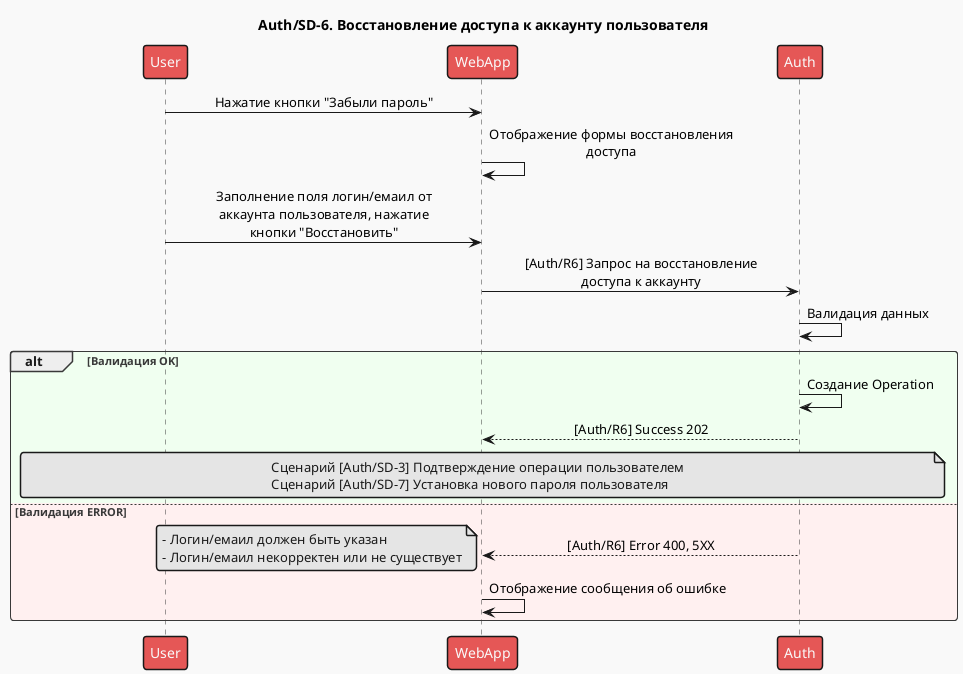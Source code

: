 # Auth/SD-6. Восстановление доступа к аккаунту пользователя

@startuml
!theme mars

skinparam {
    MaxMessageSize 250
}

skinparam sequence {
    ParticipantPadding 125
    MessageAlign center
}

participant "User" as usr order 10
participant "WebApp" as app order 20
participant "Auth" as auth order 30

title Auth/SD-6. Восстановление доступа к аккаунту пользователя

usr -> app: Нажатие кнопки "Забыли пароль"
app -> app: Отображение формы восстановления доступа
usr -> app: Заполнение поля логин/емаил от аккаунта пользователя, нажатие кнопки "Восстановить"

app -> auth: [Auth/R6] Запрос на восстановление доступа к аккаунту
auth -> auth: Валидация данных

alt #f0fff0 Валидация OK
  auth -> auth: Создание Operation
  app <-- auth: [Auth/R6] Success 202

  note across
    Сценарий [Auth/SD-3] Подтверждение операции пользователем
    Сценарий [Auth/SD-7] Установка нового пароля пользователя
  end note

else #fff0f0 Валидация ERROR
  app <-- auth: [Auth/R6] Error 400, 5XX

  note left
    - Логин/емаил должен быть указан
    - Логин/емаил некорректен или не существует
  end note

  app -> app: Отображение сообщения об ошибке
end

@enduml
